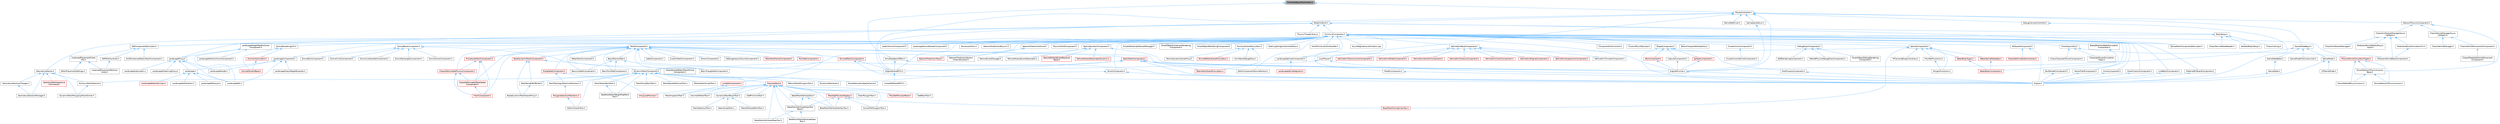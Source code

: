digraph "ForceFeedbackParameters.h"
{
 // INTERACTIVE_SVG=YES
 // LATEX_PDF_SIZE
  bgcolor="transparent";
  edge [fontname=Helvetica,fontsize=10,labelfontname=Helvetica,labelfontsize=10];
  node [fontname=Helvetica,fontsize=10,shape=box,height=0.2,width=0.4];
  Node1 [id="Node000001",label="ForceFeedbackParameters.h",height=0.2,width=0.4,color="gray40", fillcolor="grey60", style="filled", fontcolor="black",tooltip=" "];
  Node1 -> Node2 [id="edge1_Node000001_Node000002",dir="back",color="steelblue1",style="solid",tooltip=" "];
  Node2 [id="Node000002",label="ForceFeedbackEffect.h",height=0.2,width=0.4,color="grey40", fillcolor="white", style="filled",URL="$d8/d28/ForceFeedbackEffect_8h.html",tooltip=" "];
  Node2 -> Node3 [id="edge2_Node000002_Node000003",dir="back",color="steelblue1",style="solid",tooltip=" "];
  Node3 [id="Node000003",label="Engine.h",height=0.2,width=0.4,color="grey40", fillcolor="white", style="filled",URL="$d1/d34/Public_2Engine_8h.html",tooltip=" "];
  Node2 -> Node4 [id="edge3_Node000002_Node000004",dir="back",color="steelblue1",style="solid",tooltip=" "];
  Node4 [id="Node000004",label="EngineSharedPCH.h",height=0.2,width=0.4,color="grey40", fillcolor="white", style="filled",URL="$dc/dbb/EngineSharedPCH_8h.html",tooltip=" "];
  Node4 -> Node5 [id="edge4_Node000004_Node000005",dir="back",color="steelblue1",style="solid",tooltip=" "];
  Node5 [id="Node000005",label="UnrealEdSharedPCH.h",height=0.2,width=0.4,color="grey40", fillcolor="white", style="filled",URL="$d1/de6/UnrealEdSharedPCH_8h.html",tooltip=" "];
  Node1 -> Node6 [id="edge5_Node000001_Node000006",dir="back",color="steelblue1",style="solid",tooltip=" "];
  Node6 [id="Node000006",label="PlayerController.h",height=0.2,width=0.4,color="grey40", fillcolor="white", style="filled",URL="$db/db4/PlayerController_8h.html",tooltip=" "];
  Node6 -> Node7 [id="edge6_Node000006_Node000007",dir="back",color="steelblue1",style="solid",tooltip=" "];
  Node7 [id="Node000007",label="BodyInstance.h",height=0.2,width=0.4,color="grey40", fillcolor="white", style="filled",URL="$d3/d42/BodyInstance_8h.html",tooltip=" "];
  Node7 -> Node8 [id="edge7_Node000007_Node000008",dir="back",color="steelblue1",style="solid",tooltip=" "];
  Node8 [id="Node000008",label="BodySetup.h",height=0.2,width=0.4,color="grey40", fillcolor="white", style="filled",URL="$d8/d7b/BodySetup_8h.html",tooltip=" "];
  Node8 -> Node9 [id="edge8_Node000008_Node000009",dir="back",color="steelblue1",style="solid",tooltip=" "];
  Node9 [id="Node000009",label="ChaosCooking.h",height=0.2,width=0.4,color="grey40", fillcolor="white", style="filled",URL="$de/d88/ChaosCooking_8h.html",tooltip=" "];
  Node8 -> Node10 [id="edge9_Node000008_Node000010",dir="back",color="steelblue1",style="solid",tooltip=" "];
  Node10 [id="Node000010",label="ChaosDerivedDataReader.h",height=0.2,width=0.4,color="grey40", fillcolor="white", style="filled",URL="$de/d70/ChaosDerivedDataReader_8h.html",tooltip=" "];
  Node8 -> Node11 [id="edge10_Node000008_Node000011",dir="back",color="steelblue1",style="solid",tooltip=" "];
  Node11 [id="Node000011",label="DynamicMeshComponent.h",height=0.2,width=0.4,color="grey40", fillcolor="white", style="filled",URL="$d8/d66/DynamicMeshComponent_8h.html",tooltip=" "];
  Node11 -> Node12 [id="edge11_Node000011_Node000012",dir="back",color="steelblue1",style="solid",tooltip=" "];
  Node12 [id="Node000012",label="DataflowEditorWeightMapPaint\lTool.h",height=0.2,width=0.4,color="grey40", fillcolor="white", style="filled",URL="$db/d46/DataflowEditorWeightMapPaintTool_8h.html",tooltip=" "];
  Node11 -> Node13 [id="edge12_Node000011_Node000013",dir="back",color="steelblue1",style="solid",tooltip=" "];
  Node13 [id="Node000013",label="DeformMeshPolygonsTool.h",height=0.2,width=0.4,color="grey40", fillcolor="white", style="filled",URL="$db/d72/DeformMeshPolygonsTool_8h.html",tooltip=" "];
  Node11 -> Node14 [id="edge13_Node000011_Node000014",dir="back",color="steelblue1",style="solid",tooltip=" "];
  Node14 [id="Node000014",label="DynamicMeshActor.h",height=0.2,width=0.4,color="grey40", fillcolor="white", style="filled",URL="$d1/d71/DynamicMeshActor_8h.html",tooltip=" "];
  Node11 -> Node15 [id="edge14_Node000011_Node000015",dir="back",color="steelblue1",style="solid",tooltip=" "];
  Node15 [id="Node000015",label="DynamicMeshBrushTool.h",height=0.2,width=0.4,color="grey40", fillcolor="white", style="filled",URL="$da/d04/DynamicMeshBrushTool_8h.html",tooltip=" "];
  Node15 -> Node16 [id="edge15_Node000015_Node000016",dir="back",color="steelblue1",style="solid",tooltip=" "];
  Node16 [id="Node000016",label="MeshAttributePaintTool.h",height=0.2,width=0.4,color="grey40", fillcolor="white", style="filled",URL="$d3/d29/MeshAttributePaintTool_8h.html",tooltip=" "];
  Node15 -> Node17 [id="edge16_Node000015_Node000017",dir="back",color="steelblue1",style="solid",tooltip=" "];
  Node17 [id="Node000017",label="MeshSelectionTool.h",height=0.2,width=0.4,color="grey40", fillcolor="white", style="filled",URL="$d8/d80/MeshSelectionTool_8h.html",tooltip=" "];
  Node15 -> Node18 [id="edge17_Node000015_Node000018",dir="back",color="steelblue1",style="solid",tooltip=" "];
  Node18 [id="Node000018",label="SeamSculptTool.h",height=0.2,width=0.4,color="grey40", fillcolor="white", style="filled",URL="$d1/d31/SeamSculptTool_8h.html",tooltip=" "];
  Node11 -> Node19 [id="edge18_Node000011_Node000019",dir="back",color="steelblue1",style="solid",tooltip=" "];
  Node19 [id="Node000019",label="DynamicMeshSelector.h",height=0.2,width=0.4,color="grey40", fillcolor="white", style="filled",URL="$dc/d01/DynamicMeshSelector_8h.html",tooltip=" "];
  Node19 -> Node20 [id="edge19_Node000019_Node000020",dir="back",color="steelblue1",style="solid",tooltip=" "];
  Node20 [id="Node000020",label="DynamicMeshPolygroupTransformer.h",height=0.2,width=0.4,color="grey40", fillcolor="white", style="filled",URL="$dc/db2/DynamicMeshPolygroupTransformer_8h.html",tooltip=" "];
  Node11 -> Node21 [id="edge20_Node000011_Node000021",dir="back",color="steelblue1",style="solid",tooltip=" "];
  Node21 [id="Node000021",label="EditUVIslandsTool.h",height=0.2,width=0.4,color="grey40", fillcolor="white", style="filled",URL="$d0/de4/EditUVIslandsTool_8h.html",tooltip=" "];
  Node11 -> Node22 [id="edge21_Node000011_Node000022",dir="back",color="steelblue1",style="solid",tooltip=" "];
  Node22 [id="Node000022",label="MeshGroupPaintTool.h",height=0.2,width=0.4,color="grey40", fillcolor="white", style="filled",URL="$dd/d04/MeshGroupPaintTool_8h.html",tooltip=" "];
  Node11 -> Node23 [id="edge22_Node000011_Node000023",dir="back",color="steelblue1",style="solid",tooltip=" "];
  Node23 [id="Node000023",label="MeshRenderBufferSet.h",height=0.2,width=0.4,color="grey40", fillcolor="white", style="filled",URL="$de/dc2/MeshRenderBufferSet_8h.html",tooltip=" "];
  Node23 -> Node24 [id="edge23_Node000023_Node000024",dir="back",color="steelblue1",style="solid",tooltip=" "];
  Node24 [id="Node000024",label="BaseDynamicMeshSceneProxy.h",height=0.2,width=0.4,color="grey40", fillcolor="white", style="filled",URL="$d2/dee/BaseDynamicMeshSceneProxy_8h.html",tooltip=" "];
  Node11 -> Node25 [id="edge24_Node000011_Node000025",dir="back",color="steelblue1",style="solid",tooltip=" "];
  Node25 [id="Node000025",label="MeshSpaceDeformerTool.h",height=0.2,width=0.4,color="grey40", fillcolor="white", style="filled",URL="$d7/dc8/MeshSpaceDeformerTool_8h.html",tooltip=" "];
  Node11 -> Node26 [id="edge25_Node000011_Node000026",dir="back",color="steelblue1",style="solid",tooltip=" "];
  Node26 [id="Node000026",label="MeshTopologySelectionMechanic.h",height=0.2,width=0.4,color="grey40", fillcolor="white", style="filled",URL="$d5/d15/MeshTopologySelectionMechanic_8h.html",tooltip=" "];
  Node26 -> Node27 [id="edge26_Node000026_Node000027",dir="back",color="steelblue1",style="solid",tooltip=" "];
  Node27 [id="Node000027",label="PolygonSelectionMechanic.h",height=0.2,width=0.4,color="red", fillcolor="#FFF0F0", style="filled",URL="$da/dff/PolygonSelectionMechanic_8h.html",tooltip=" "];
  Node27 -> Node21 [id="edge27_Node000027_Node000021",dir="back",color="steelblue1",style="solid",tooltip=" "];
  Node11 -> Node29 [id="edge28_Node000011_Node000029",dir="back",color="steelblue1",style="solid",tooltip=" "];
  Node29 [id="Node000029",label="MeshVertexPaintTool.h",height=0.2,width=0.4,color="grey40", fillcolor="white", style="filled",URL="$db/d74/MeshVertexPaintTool_8h.html",tooltip=" "];
  Node29 -> Node12 [id="edge29_Node000029_Node000012",dir="back",color="steelblue1",style="solid",tooltip=" "];
  Node11 -> Node30 [id="edge30_Node000011_Node000030",dir="back",color="steelblue1",style="solid",tooltip=" "];
  Node30 [id="Node000030",label="MeshVertexSculptTool.h",height=0.2,width=0.4,color="grey40", fillcolor="white", style="filled",URL="$dc/da6/MeshVertexSculptTool_8h.html",tooltip=" "];
  Node11 -> Node31 [id="edge31_Node000011_Node000031",dir="back",color="steelblue1",style="solid",tooltip=" "];
  Node31 [id="Node000031",label="PreviewMesh.h",height=0.2,width=0.4,color="red", fillcolor="#FFF0F0", style="filled",URL="$d6/d30/PreviewMesh_8h.html",tooltip=" "];
  Node31 -> Node32 [id="edge32_Node000031_Node000032",dir="back",color="steelblue1",style="solid",tooltip=" "];
  Node32 [id="Node000032",label="AddPatchTool.h",height=0.2,width=0.4,color="grey40", fillcolor="white", style="filled",URL="$d5/deb/AddPatchTool_8h.html",tooltip=" "];
  Node31 -> Node33 [id="edge33_Node000031_Node000033",dir="back",color="steelblue1",style="solid",tooltip=" "];
  Node33 [id="Node000033",label="AddPrimitiveTool.h",height=0.2,width=0.4,color="grey40", fillcolor="white", style="filled",URL="$d5/dbf/AddPrimitiveTool_8h.html",tooltip=" "];
  Node31 -> Node34 [id="edge34_Node000031_Node000034",dir="back",color="steelblue1",style="solid",tooltip=" "];
  Node34 [id="Node000034",label="BakeMeshAttributeMapsTool.h",height=0.2,width=0.4,color="grey40", fillcolor="white", style="filled",URL="$d8/d14/BakeMeshAttributeMapsTool_8h.html",tooltip=" "];
  Node31 -> Node35 [id="edge35_Node000031_Node000035",dir="back",color="steelblue1",style="solid",tooltip=" "];
  Node35 [id="Node000035",label="BakeMeshAttributeMapsTool\lBase.h",height=0.2,width=0.4,color="grey40", fillcolor="white", style="filled",URL="$dc/d68/BakeMeshAttributeMapsToolBase_8h.html",tooltip=" "];
  Node35 -> Node34 [id="edge36_Node000035_Node000034",dir="back",color="steelblue1",style="solid",tooltip=" "];
  Node35 -> Node36 [id="edge37_Node000035_Node000036",dir="back",color="steelblue1",style="solid",tooltip=" "];
  Node36 [id="Node000036",label="BakeMultiMeshAttributeMaps\lTool.h",height=0.2,width=0.4,color="grey40", fillcolor="white", style="filled",URL="$d7/d65/BakeMultiMeshAttributeMapsTool_8h.html",tooltip=" "];
  Node31 -> Node37 [id="edge38_Node000031_Node000037",dir="back",color="steelblue1",style="solid",tooltip=" "];
  Node37 [id="Node000037",label="BakeMeshAttributeTool.h",height=0.2,width=0.4,color="grey40", fillcolor="white", style="filled",URL="$d0/d82/BakeMeshAttributeTool_8h.html",tooltip=" "];
  Node37 -> Node35 [id="edge39_Node000037_Node000035",dir="back",color="steelblue1",style="solid",tooltip=" "];
  Node37 -> Node38 [id="edge40_Node000037_Node000038",dir="back",color="steelblue1",style="solid",tooltip=" "];
  Node38 [id="Node000038",label="BakeMeshAttributeVertexTool.h",height=0.2,width=0.4,color="grey40", fillcolor="white", style="filled",URL="$d6/d76/BakeMeshAttributeVertexTool_8h.html",tooltip=" "];
  Node31 -> Node38 [id="edge41_Node000031_Node000038",dir="back",color="steelblue1",style="solid",tooltip=" "];
  Node31 -> Node36 [id="edge42_Node000031_Node000036",dir="back",color="steelblue1",style="solid",tooltip=" "];
  Node31 -> Node39 [id="edge43_Node000031_Node000039",dir="back",color="steelblue1",style="solid",tooltip=" "];
  Node39 [id="Node000039",label="ConvertToPolygonsTool.h",height=0.2,width=0.4,color="grey40", fillcolor="white", style="filled",URL="$d7/d5a/ConvertToPolygonsTool_8h.html",tooltip=" "];
  Node31 -> Node40 [id="edge44_Node000031_Node000040",dir="back",color="steelblue1",style="solid",tooltip=" "];
  Node40 [id="Node000040",label="DrawPolygonTool.h",height=0.2,width=0.4,color="grey40", fillcolor="white", style="filled",URL="$d0/d15/DrawPolygonTool_8h.html",tooltip=" "];
  Node31 -> Node15 [id="edge45_Node000031_Node000015",dir="back",color="steelblue1",style="solid",tooltip=" "];
  Node31 -> Node41 [id="edge46_Node000031_Node000041",dir="back",color="steelblue1",style="solid",tooltip=" "];
  Node41 [id="Node000041",label="MeshInspectorTool.h",height=0.2,width=0.4,color="grey40", fillcolor="white", style="filled",URL="$de/da1/MeshInspectorTool_8h.html",tooltip=" "];
  Node31 -> Node42 [id="edge47_Node000031_Node000042",dir="back",color="steelblue1",style="solid",tooltip=" "];
  Node42 [id="Node000042",label="MeshOpPreviewHelpers.h",height=0.2,width=0.4,color="red", fillcolor="#FFF0F0", style="filled",URL="$de/d33/MeshOpPreviewHelpers_8h.html",tooltip=" "];
  Node42 -> Node35 [id="edge48_Node000042_Node000035",dir="back",color="steelblue1",style="solid",tooltip=" "];
  Node42 -> Node38 [id="edge49_Node000042_Node000038",dir="back",color="steelblue1",style="solid",tooltip=" "];
  Node42 -> Node53 [id="edge50_Node000042_Node000053",dir="back",color="steelblue1",style="solid",tooltip=" "];
  Node53 [id="Node000053",label="BaseMeshFromSplinesTool.h",height=0.2,width=0.4,color="red", fillcolor="#FFF0F0", style="filled",URL="$da/d31/BaseMeshFromSplinesTool_8h.html",tooltip=" "];
  Node42 -> Node39 [id="edge51_Node000042_Node000039",dir="back",color="steelblue1",style="solid",tooltip=" "];
  Node31 -> Node77 [id="edge52_Node000031_Node000077",dir="back",color="steelblue1",style="solid",tooltip=" "];
  Node77 [id="Node000077",label="PolyEditPreviewMesh.h",height=0.2,width=0.4,color="red", fillcolor="#FFF0F0", style="filled",URL="$d2/de8/PolyEditPreviewMesh_8h.html",tooltip=" "];
  Node31 -> Node79 [id="edge53_Node000031_Node000079",dir="back",color="steelblue1",style="solid",tooltip=" "];
  Node79 [id="Node000079",label="UVLayoutPreview.h",height=0.2,width=0.4,color="red", fillcolor="#FFF0F0", style="filled",URL="$dd/d16/UVLayoutPreview_8h.html",tooltip=" "];
  Node31 -> Node82 [id="edge54_Node000031_Node000082",dir="back",color="steelblue1",style="solid",tooltip=" "];
  Node82 [id="Node000082",label="VolumeToMeshTool.h",height=0.2,width=0.4,color="grey40", fillcolor="white", style="filled",URL="$de/d64/VolumeToMeshTool_8h.html",tooltip=" "];
  Node11 -> Node83 [id="edge55_Node000011_Node000083",dir="back",color="steelblue1",style="solid",tooltip=" "];
  Node83 [id="Node000083",label="SceneGeometrySpatialCache.h",height=0.2,width=0.4,color="grey40", fillcolor="white", style="filled",URL="$d6/d6f/SceneGeometrySpatialCache_8h.html",tooltip=" "];
  Node8 -> Node84 [id="edge56_Node000008_Node000084",dir="back",color="steelblue1",style="solid",tooltip=" "];
  Node84 [id="Node000084",label="SkeletalBodySetup.h",height=0.2,width=0.4,color="grey40", fillcolor="white", style="filled",URL="$dc/dbc/SkeletalBodySetup_8h.html",tooltip=" "];
  Node7 -> Node4 [id="edge57_Node000007_Node000004",dir="back",color="steelblue1",style="solid",tooltip=" "];
  Node7 -> Node85 [id="edge58_Node000007_Node000085",dir="back",color="steelblue1",style="solid",tooltip=" "];
  Node85 [id="Node000085",label="ISMComponentDescriptor.h",height=0.2,width=0.4,color="grey40", fillcolor="white", style="filled",URL="$dd/d82/ISMComponentDescriptor_8h.html",tooltip=" "];
  Node85 -> Node86 [id="edge59_Node000085_Node000086",dir="back",color="steelblue1",style="solid",tooltip=" "];
  Node86 [id="Node000086",label="HLODInstancedStaticMeshComponent.h",height=0.2,width=0.4,color="grey40", fillcolor="white", style="filled",URL="$dd/d88/HLODInstancedStaticMeshComponent_8h.html",tooltip=" "];
  Node85 -> Node87 [id="edge60_Node000085_Node000087",dir="back",color="steelblue1",style="solid",tooltip=" "];
  Node87 [id="Node000087",label="ISMPartitionActor.h",height=0.2,width=0.4,color="grey40", fillcolor="white", style="filled",URL="$d8/dac/ISMPartitionActor_8h.html",tooltip=" "];
  Node87 -> Node88 [id="edge61_Node000087_Node000088",dir="back",color="steelblue1",style="solid",tooltip=" "];
  Node88 [id="Node000088",label="InstancedPlacementPartition\lActor.h",height=0.2,width=0.4,color="grey40", fillcolor="white", style="filled",URL="$dd/d43/InstancedPlacementPartitionActor_8h.html",tooltip=" "];
  Node85 -> Node89 [id="edge62_Node000085_Node000089",dir="back",color="steelblue1",style="solid",tooltip=" "];
  Node89 [id="Node000089",label="InstancedPlacementClient\lInfo.h",height=0.2,width=0.4,color="grey40", fillcolor="white", style="filled",URL="$d0/d12/InstancedPlacementClientInfo_8h.html",tooltip=" "];
  Node89 -> Node90 [id="edge63_Node000089_Node000090",dir="back",color="steelblue1",style="solid",tooltip=" "];
  Node90 [id="Node000090",label="EditorPlacementSettings.h",height=0.2,width=0.4,color="grey40", fillcolor="white", style="filled",URL="$dd/daf/EditorPlacementSettings_8h.html",tooltip=" "];
  Node89 -> Node88 [id="edge64_Node000089_Node000088",dir="back",color="steelblue1",style="solid",tooltip=" "];
  Node7 -> Node91 [id="edge65_Node000007_Node000091",dir="back",color="steelblue1",style="solid",tooltip=" "];
  Node91 [id="Node000091",label="LandscapeProxy.h",height=0.2,width=0.4,color="grey40", fillcolor="white", style="filled",URL="$db/dae/LandscapeProxy_8h.html",tooltip=" "];
  Node91 -> Node92 [id="edge66_Node000091_Node000092",dir="back",color="steelblue1",style="solid",tooltip=" "];
  Node92 [id="Node000092",label="Landscape.h",height=0.2,width=0.4,color="grey40", fillcolor="white", style="filled",URL="$d5/dd6/Landscape_8h.html",tooltip=" "];
  Node92 -> Node93 [id="edge67_Node000092_Node000093",dir="back",color="steelblue1",style="solid",tooltip=" "];
  Node93 [id="Node000093",label="LandscapeEdit.h",height=0.2,width=0.4,color="grey40", fillcolor="white", style="filled",URL="$df/d61/LandscapeEdit_8h.html",tooltip=" "];
  Node92 -> Node94 [id="edge68_Node000092_Node000094",dir="back",color="steelblue1",style="solid",tooltip=" "];
  Node94 [id="Node000094",label="LandscapeEditLayer.h",height=0.2,width=0.4,color="grey40", fillcolor="white", style="filled",URL="$d2/d34/LandscapeEditLayer_8h.html",tooltip=" "];
  Node92 -> Node95 [id="edge69_Node000092_Node000095",dir="back",color="steelblue1",style="solid",tooltip=" "];
  Node95 [id="Node000095",label="LandscapeEditorServices.h",height=0.2,width=0.4,color="red", fillcolor="#FFF0F0", style="filled",URL="$d0/de9/LandscapeEditorServices_8h.html",tooltip=" "];
  Node92 -> Node97 [id="edge70_Node000092_Node000097",dir="back",color="steelblue1",style="solid",tooltip=" "];
  Node97 [id="Node000097",label="LandscapeNotification.h",height=0.2,width=0.4,color="grey40", fillcolor="white", style="filled",URL="$d7/de3/LandscapeNotification_8h.html",tooltip=" "];
  Node91 -> Node93 [id="edge71_Node000091_Node000093",dir="back",color="steelblue1",style="solid",tooltip=" "];
  Node91 -> Node98 [id="edge72_Node000091_Node000098",dir="back",color="steelblue1",style="solid",tooltip=" "];
  Node98 [id="Node000098",label="LandscapeRender.h",height=0.2,width=0.4,color="grey40", fillcolor="white", style="filled",URL="$df/d67/LandscapeRender_8h.html",tooltip=" "];
  Node91 -> Node99 [id="edge73_Node000091_Node000099",dir="back",color="steelblue1",style="solid",tooltip=" "];
  Node99 [id="Node000099",label="LandscapeStreamingProxy.h",height=0.2,width=0.4,color="grey40", fillcolor="white", style="filled",URL="$de/d5a/LandscapeStreamingProxy_8h.html",tooltip=" "];
  Node91 -> Node100 [id="edge74_Node000091_Node000100",dir="back",color="steelblue1",style="solid",tooltip=" "];
  Node100 [id="Node000100",label="LandscapeSubsystem.h",height=0.2,width=0.4,color="grey40", fillcolor="white", style="filled",URL="$d7/ddd/LandscapeSubsystem_8h.html",tooltip=" "];
  Node7 -> Node101 [id="edge75_Node000007_Node000101",dir="back",color="steelblue1",style="solid",tooltip=" "];
  Node101 [id="Node000101",label="PhysicsThreadLibrary.h",height=0.2,width=0.4,color="grey40", fillcolor="white", style="filled",URL="$dd/df6/PhysicsThreadLibrary_8h.html",tooltip=" "];
  Node7 -> Node102 [id="edge76_Node000007_Node000102",dir="back",color="steelblue1",style="solid",tooltip=" "];
  Node102 [id="Node000102",label="PrimitiveComponent.h",height=0.2,width=0.4,color="grey40", fillcolor="white", style="filled",URL="$df/d9f/PrimitiveComponent_8h.html",tooltip=" "];
  Node102 -> Node103 [id="edge77_Node000102_Node000103",dir="back",color="steelblue1",style="solid",tooltip=" "];
  Node103 [id="Node000103",label="ActorPrimitiveColorHandler.h",height=0.2,width=0.4,color="grey40", fillcolor="white", style="filled",URL="$d4/d72/ActorPrimitiveColorHandler_8h.html",tooltip=" "];
  Node102 -> Node104 [id="edge78_Node000102_Node000104",dir="back",color="steelblue1",style="solid",tooltip=" "];
  Node104 [id="Node000104",label="ArrowComponent.h",height=0.2,width=0.4,color="grey40", fillcolor="white", style="filled",URL="$db/d35/ArrowComponent_8h.html",tooltip=" "];
  Node104 -> Node3 [id="edge79_Node000104_Node000003",dir="back",color="steelblue1",style="solid",tooltip=" "];
  Node102 -> Node105 [id="edge80_Node000102_Node000105",dir="back",color="steelblue1",style="solid",tooltip=" "];
  Node105 [id="Node000105",label="AsyncRegisterLevelContext.cpp",height=0.2,width=0.4,color="grey40", fillcolor="white", style="filled",URL="$da/df8/AsyncRegisterLevelContext_8cpp.html",tooltip=" "];
  Node102 -> Node106 [id="edge81_Node000102_Node000106",dir="back",color="steelblue1",style="solid",tooltip=" "];
  Node106 [id="Node000106",label="BakedShallowWaterSimulation\lComponent.h",height=0.2,width=0.4,color="grey40", fillcolor="white", style="filled",URL="$d4/dbc/BakedShallowWaterSimulationComponent_8h.html",tooltip=" "];
  Node106 -> Node107 [id="edge82_Node000106_Node000107",dir="back",color="steelblue1",style="solid",tooltip=" "];
  Node107 [id="Node000107",label="WaterBodyComponent.h",height=0.2,width=0.4,color="red", fillcolor="#FFF0F0", style="filled",URL="$db/d59/WaterBodyComponent_8h.html",tooltip=" "];
  Node102 -> Node120 [id="edge83_Node000102_Node000120",dir="back",color="steelblue1",style="solid",tooltip=" "];
  Node120 [id="Node000120",label="BillboardComponent.h",height=0.2,width=0.4,color="grey40", fillcolor="white", style="filled",URL="$db/d72/BillboardComponent_8h.html",tooltip=" "];
  Node120 -> Node121 [id="edge84_Node000120_Node000121",dir="back",color="steelblue1",style="solid",tooltip=" "];
  Node121 [id="Node000121",label="ChaosDeformableSolverActor.h",height=0.2,width=0.4,color="red", fillcolor="#FFF0F0", style="filled",URL="$d2/de9/ChaosDeformableSolverActor_8h.html",tooltip=" "];
  Node120 -> Node3 [id="edge85_Node000120_Node000003",dir="back",color="steelblue1",style="solid",tooltip=" "];
  Node102 -> Node125 [id="edge86_Node000102_Node000125",dir="back",color="steelblue1",style="solid",tooltip=" "];
  Node125 [id="Node000125",label="BrushComponent.h",height=0.2,width=0.4,color="grey40", fillcolor="white", style="filled",URL="$d0/d9c/BrushComponent_8h.html",tooltip=" "];
  Node125 -> Node3 [id="edge87_Node000125_Node000003",dir="back",color="steelblue1",style="solid",tooltip=" "];
  Node125 -> Node83 [id="edge88_Node000125_Node000083",dir="back",color="steelblue1",style="solid",tooltip=" "];
  Node102 -> Node126 [id="edge89_Node000102_Node000126",dir="back",color="steelblue1",style="solid",tooltip=" "];
  Node126 [id="Node000126",label="ClusterUnionComponent.h",height=0.2,width=0.4,color="grey40", fillcolor="white", style="filled",URL="$d0/d16/ClusterUnionComponent_8h.html",tooltip=" "];
  Node126 -> Node127 [id="edge90_Node000126_Node000127",dir="back",color="steelblue1",style="solid",tooltip=" "];
  Node127 [id="Node000127",label="ClusterUnionVehicleComponent.h",height=0.2,width=0.4,color="grey40", fillcolor="white", style="filled",URL="$dd/deb/ClusterUnionVehicleComponent_8h.html",tooltip=" "];
  Node102 -> Node128 [id="edge91_Node000102_Node000128",dir="back",color="steelblue1",style="solid",tooltip=" "];
  Node128 [id="Node000128",label="ComponentCollisionUtil.h",height=0.2,width=0.4,color="grey40", fillcolor="white", style="filled",URL="$d9/d1c/ComponentCollisionUtil_8h.html",tooltip=" "];
  Node102 -> Node129 [id="edge92_Node000102_Node000129",dir="back",color="steelblue1",style="solid",tooltip=" "];
  Node129 [id="Node000129",label="CustomPhysXPayload.h",height=0.2,width=0.4,color="grey40", fillcolor="white", style="filled",URL="$d3/d90/CustomPhysXPayload_8h.html",tooltip=" "];
  Node102 -> Node130 [id="edge93_Node000102_Node000130",dir="back",color="steelblue1",style="solid",tooltip=" "];
  Node130 [id="Node000130",label="DebugDrawComponent.h",height=0.2,width=0.4,color="grey40", fillcolor="white", style="filled",URL="$d9/dae/DebugDrawComponent_8h.html",tooltip=" "];
  Node130 -> Node131 [id="edge94_Node000130_Node000131",dir="back",color="steelblue1",style="solid",tooltip=" "];
  Node131 [id="Node000131",label="EQSRenderingComponent.h",height=0.2,width=0.4,color="grey40", fillcolor="white", style="filled",URL="$df/d63/EQSRenderingComponent_8h.html",tooltip=" "];
  Node130 -> Node132 [id="edge95_Node000130_Node000132",dir="back",color="steelblue1",style="solid",tooltip=" "];
  Node132 [id="Node000132",label="PathedPhysicsDebugDrawComponent.h",height=0.2,width=0.4,color="grey40", fillcolor="white", style="filled",URL="$d9/dd8/PathedPhysicsDebugDrawComponent_8h.html",tooltip=" "];
  Node130 -> Node133 [id="edge96_Node000130_Node000133",dir="back",color="steelblue1",style="solid",tooltip=" "];
  Node133 [id="Node000133",label="SmartObjectDebugRendering\lComponent.h",height=0.2,width=0.4,color="grey40", fillcolor="white", style="filled",URL="$d2/db9/SmartObjectDebugRenderingComponent_8h.html",tooltip=" "];
  Node102 -> Node134 [id="edge97_Node000102_Node000134",dir="back",color="steelblue1",style="solid",tooltip=" "];
  Node134 [id="Node000134",label="DrawFrustumComponent.h",height=0.2,width=0.4,color="grey40", fillcolor="white", style="filled",URL="$db/d24/DrawFrustumComponent_8h.html",tooltip=" "];
  Node134 -> Node3 [id="edge98_Node000134_Node000003",dir="back",color="steelblue1",style="solid",tooltip=" "];
  Node102 -> Node135 [id="edge99_Node000102_Node000135",dir="back",color="steelblue1",style="solid",tooltip=" "];
  Node135 [id="Node000135",label="EditorComponentSourceFactory.h",height=0.2,width=0.4,color="grey40", fillcolor="white", style="filled",URL="$d4/d35/EditorComponentSourceFactory_8h.html",tooltip=" "];
  Node102 -> Node136 [id="edge100_Node000102_Node000136",dir="back",color="steelblue1",style="solid",tooltip=" "];
  Node136 [id="Node000136",label="EditorViewportSelectability.h",height=0.2,width=0.4,color="grey40", fillcolor="white", style="filled",URL="$d0/da6/EditorViewportSelectability_8h.html",tooltip=" "];
  Node102 -> Node137 [id="edge101_Node000102_Node000137",dir="back",color="steelblue1",style="solid",tooltip=" "];
  Node137 [id="Node000137",label="EngineMinimal.h",height=0.2,width=0.4,color="grey40", fillcolor="white", style="filled",URL="$d0/d2c/EngineMinimal_8h.html",tooltip=" "];
  Node137 -> Node3 [id="edge102_Node000137_Node000003",dir="back",color="steelblue1",style="solid",tooltip=" "];
  Node102 -> Node4 [id="edge103_Node000102_Node000004",dir="back",color="steelblue1",style="solid",tooltip=" "];
  Node102 -> Node138 [id="edge104_Node000102_Node000138",dir="back",color="steelblue1",style="solid",tooltip=" "];
  Node138 [id="Node000138",label="FloorQueryUtils.h",height=0.2,width=0.4,color="grey40", fillcolor="white", style="filled",URL="$df/d2a/FloorQueryUtils_8h.html",tooltip=" "];
  Node138 -> Node139 [id="edge105_Node000138_Node000139",dir="back",color="steelblue1",style="solid",tooltip=" "];
  Node139 [id="Node000139",label="ChaosCharacterMoverComponent.h",height=0.2,width=0.4,color="grey40", fillcolor="white", style="filled",URL="$d5/dd2/ChaosCharacterMoverComponent_8h.html",tooltip=" "];
  Node138 -> Node140 [id="edge106_Node000138_Node000140",dir="back",color="steelblue1",style="solid",tooltip=" "];
  Node140 [id="Node000140",label="CharacterMoverSimulation\lTypes.h",height=0.2,width=0.4,color="grey40", fillcolor="white", style="filled",URL="$df/dcc/CharacterMoverSimulationTypes_8h.html",tooltip=" "];
  Node138 -> Node141 [id="edge107_Node000138_Node000141",dir="back",color="steelblue1",style="solid",tooltip=" "];
  Node141 [id="Node000141",label="PhysicsMoverSimulationTypes.h",height=0.2,width=0.4,color="red", fillcolor="#FFF0F0", style="filled",URL="$d1/d2f/PhysicsMoverSimulationTypes_8h.html",tooltip=" "];
  Node141 -> Node142 [id="edge108_Node000141_Node000142",dir="back",color="steelblue1",style="solid",tooltip=" "];
  Node142 [id="Node000142",label="MoverNetworkPhysicsLiaison.h",height=0.2,width=0.4,color="grey40", fillcolor="white", style="filled",URL="$d7/d6a/MoverNetworkPhysicsLiaison_8h.html",tooltip=" "];
  Node141 -> Node143 [id="edge109_Node000141_Node000143",dir="back",color="steelblue1",style="solid",tooltip=" "];
  Node143 [id="Node000143",label="MoverNetworkPhysicsLiaison\lBase.h",height=0.2,width=0.4,color="grey40", fillcolor="white", style="filled",URL="$d6/d54/MoverNetworkPhysicsLiaisonBase_8h.html",tooltip=" "];
  Node143 -> Node142 [id="edge110_Node000143_Node000142",dir="back",color="steelblue1",style="solid",tooltip=" "];
  Node143 -> Node144 [id="edge111_Node000143_Node000144",dir="back",color="steelblue1",style="solid",tooltip=" "];
  Node144 [id="Node000144",label="MoverPathedPhysicsLiaison.h",height=0.2,width=0.4,color="grey40", fillcolor="white", style="filled",URL="$d8/d2d/MoverPathedPhysicsLiaison_8h.html",tooltip=" "];
  Node141 -> Node144 [id="edge112_Node000141_Node000144",dir="back",color="steelblue1",style="solid",tooltip=" "];
  Node102 -> Node151 [id="edge113_Node000102_Node000151",dir="back",color="steelblue1",style="solid",tooltip=" "];
  Node151 [id="Node000151",label="GeometrySelector.h",height=0.2,width=0.4,color="grey40", fillcolor="white", style="filled",URL="$d5/d67/GeometrySelector_8h.html",tooltip=" "];
  Node151 -> Node20 [id="edge114_Node000151_Node000020",dir="back",color="steelblue1",style="solid",tooltip=" "];
  Node151 -> Node19 [id="edge115_Node000151_Node000019",dir="back",color="steelblue1",style="solid",tooltip=" "];
  Node151 -> Node152 [id="edge116_Node000151_Node000152",dir="back",color="steelblue1",style="solid",tooltip=" "];
  Node152 [id="Node000152",label="GeometrySelectionChanges.h",height=0.2,width=0.4,color="grey40", fillcolor="white", style="filled",URL="$d2/d21/GeometrySelectionChanges_8h.html",tooltip=" "];
  Node152 -> Node153 [id="edge117_Node000152_Node000153",dir="back",color="steelblue1",style="solid",tooltip=" "];
  Node153 [id="Node000153",label="GeometrySelectionManager.h",height=0.2,width=0.4,color="grey40", fillcolor="white", style="filled",URL="$d9/d43/GeometrySelectionManager_8h.html",tooltip=" "];
  Node151 -> Node153 [id="edge118_Node000151_Node000153",dir="back",color="steelblue1",style="solid",tooltip=" "];
  Node151 -> Node154 [id="edge119_Node000151_Node000154",dir="back",color="steelblue1",style="solid",tooltip=" "];
  Node154 [id="Node000154",label="SelectionEditInteractive\lCommand.h",height=0.2,width=0.4,color="red", fillcolor="#FFF0F0", style="filled",URL="$d8/db5/SelectionEditInteractiveCommand_8h.html",tooltip=" "];
  Node102 -> Node159 [id="edge120_Node000102_Node000159",dir="back",color="steelblue1",style="solid",tooltip=" "];
  Node159 [id="Node000159",label="GizmoBaseComponent.h",height=0.2,width=0.4,color="grey40", fillcolor="white", style="filled",URL="$db/dfd/GizmoBaseComponent_8h.html",tooltip=" "];
  Node159 -> Node160 [id="edge121_Node000159_Node000160",dir="back",color="steelblue1",style="solid",tooltip=" "];
  Node160 [id="Node000160",label="GizmoArrowComponent.h",height=0.2,width=0.4,color="grey40", fillcolor="white", style="filled",URL="$d9/df9/GizmoArrowComponent_8h.html",tooltip=" "];
  Node159 -> Node161 [id="edge122_Node000159_Node000161",dir="back",color="steelblue1",style="solid",tooltip=" "];
  Node161 [id="Node000161",label="GizmoBoxComponent.h",height=0.2,width=0.4,color="grey40", fillcolor="white", style="filled",URL="$d4/d84/GizmoBoxComponent_8h.html",tooltip=" "];
  Node159 -> Node162 [id="edge123_Node000159_Node000162",dir="back",color="steelblue1",style="solid",tooltip=" "];
  Node162 [id="Node000162",label="GizmoCircleComponent.h",height=0.2,width=0.4,color="grey40", fillcolor="white", style="filled",URL="$d3/d78/GizmoCircleComponent_8h.html",tooltip=" "];
  Node159 -> Node163 [id="edge124_Node000159_Node000163",dir="back",color="steelblue1",style="solid",tooltip=" "];
  Node163 [id="Node000163",label="GizmoLineHandleComponent.h",height=0.2,width=0.4,color="grey40", fillcolor="white", style="filled",URL="$d3/d98/GizmoLineHandleComponent_8h.html",tooltip=" "];
  Node159 -> Node164 [id="edge125_Node000159_Node000164",dir="back",color="steelblue1",style="solid",tooltip=" "];
  Node164 [id="Node000164",label="GizmoRectangleComponent.h",height=0.2,width=0.4,color="grey40", fillcolor="white", style="filled",URL="$d9/ded/GizmoRectangleComponent_8h.html",tooltip=" "];
  Node159 -> Node165 [id="edge126_Node000159_Node000165",dir="back",color="steelblue1",style="solid",tooltip=" "];
  Node165 [id="Node000165",label="ViewAdjustedStaticMeshGizmo\lComponent.h",height=0.2,width=0.4,color="grey40", fillcolor="white", style="filled",URL="$d3/d99/ViewAdjustedStaticMeshGizmoComponent_8h.html",tooltip=" "];
  Node102 -> Node166 [id="edge127_Node000102_Node000166",dir="back",color="steelblue1",style="solid",tooltip=" "];
  Node166 [id="Node000166",label="GizmoRenderingUtil.h",height=0.2,width=0.4,color="grey40", fillcolor="white", style="filled",URL="$d0/d40/GizmoRenderingUtil_8h.html",tooltip=" "];
  Node166 -> Node167 [id="edge128_Node000166_Node000167",dir="back",color="steelblue1",style="solid",tooltip=" "];
  Node167 [id="Node000167",label="GizmoElementBase.h",height=0.2,width=0.4,color="red", fillcolor="#FFF0F0", style="filled",URL="$d5/d19/GizmoElementBase_8h.html",tooltip=" "];
  Node166 -> Node183 [id="edge129_Node000166_Node000183",dir="back",color="steelblue1",style="solid",tooltip=" "];
  Node183 [id="Node000183",label="GizmoViewContext.h",height=0.2,width=0.4,color="red", fillcolor="#FFF0F0", style="filled",URL="$dd/d1a/GizmoViewContext_8h.html",tooltip=" "];
  Node183 -> Node167 [id="edge130_Node000183_Node000167",dir="back",color="steelblue1",style="solid",tooltip=" "];
  Node102 -> Node85 [id="edge131_Node000102_Node000085",dir="back",color="steelblue1",style="solid",tooltip=" "];
  Node102 -> Node185 [id="edge132_Node000102_Node000185",dir="back",color="steelblue1",style="solid",tooltip=" "];
  Node185 [id="Node000185",label="LakeCollisionComponent.h",height=0.2,width=0.4,color="grey40", fillcolor="white", style="filled",URL="$d6/d05/LakeCollisionComponent_8h.html",tooltip=" "];
  Node102 -> Node186 [id="edge133_Node000102_Node000186",dir="back",color="steelblue1",style="solid",tooltip=" "];
  Node186 [id="Node000186",label="LandscapeComponent.h",height=0.2,width=0.4,color="grey40", fillcolor="white", style="filled",URL="$d4/dba/LandscapeComponent_8h.html",tooltip=" "];
  Node186 -> Node92 [id="edge134_Node000186_Node000092",dir="back",color="steelblue1",style="solid",tooltip=" "];
  Node186 -> Node93 [id="edge135_Node000186_Node000093",dir="back",color="steelblue1",style="solid",tooltip=" "];
  Node186 -> Node187 [id="edge136_Node000186_Node000187",dir="back",color="steelblue1",style="solid",tooltip=" "];
  Node187 [id="Node000187",label="LandscapeGrassWeightExporter.h",height=0.2,width=0.4,color="grey40", fillcolor="white", style="filled",URL="$de/d64/LandscapeGrassWeightExporter_8h.html",tooltip=" "];
  Node186 -> Node98 [id="edge137_Node000186_Node000098",dir="back",color="steelblue1",style="solid",tooltip=" "];
  Node102 -> Node188 [id="edge138_Node000102_Node000188",dir="back",color="steelblue1",style="solid",tooltip=" "];
  Node188 [id="Node000188",label="LandscapeGizmoRenderComponent.h",height=0.2,width=0.4,color="grey40", fillcolor="white", style="filled",URL="$d0/d84/LandscapeGizmoRenderComponent_8h.html",tooltip=" "];
  Node102 -> Node189 [id="edge139_Node000102_Node000189",dir="back",color="steelblue1",style="solid",tooltip=" "];
  Node189 [id="Node000189",label="LandscapeHeightfieldCollision\lComponent.h",height=0.2,width=0.4,color="grey40", fillcolor="white", style="filled",URL="$d2/d06/LandscapeHeightfieldCollisionComponent_8h.html",tooltip=" "];
  Node189 -> Node93 [id="edge140_Node000189_Node000093",dir="back",color="steelblue1",style="solid",tooltip=" "];
  Node189 -> Node190 [id="edge141_Node000189_Node000190",dir="back",color="steelblue1",style="solid",tooltip=" "];
  Node190 [id="Node000190",label="LandscapeMeshCollisionComponent.h",height=0.2,width=0.4,color="grey40", fillcolor="white", style="filled",URL="$d0/dab/LandscapeMeshCollisionComponent_8h.html",tooltip=" "];
  Node189 -> Node91 [id="edge142_Node000189_Node000091",dir="back",color="steelblue1",style="solid",tooltip=" "];
  Node102 -> Node191 [id="edge143_Node000102_Node000191",dir="back",color="steelblue1",style="solid",tooltip=" "];
  Node191 [id="Node000191",label="LandscapeSplinesComponent.h",height=0.2,width=0.4,color="grey40", fillcolor="white", style="filled",URL="$d4/d7e/LandscapeSplinesComponent_8h.html",tooltip=" "];
  Node191 -> Node192 [id="edge144_Node000191_Node000192",dir="back",color="steelblue1",style="solid",tooltip=" "];
  Node192 [id="Node000192",label="LandscapeSplineSegment.h",height=0.2,width=0.4,color="red", fillcolor="#FFF0F0", style="filled",URL="$d4/d8d/LandscapeSplineSegment_8h.html",tooltip=" "];
  Node102 -> Node194 [id="edge145_Node000102_Node000194",dir="back",color="steelblue1",style="solid",tooltip=" "];
  Node194 [id="Node000194",label="LineBatchComponent.h",height=0.2,width=0.4,color="grey40", fillcolor="white", style="filled",URL="$d4/dd8/LineBatchComponent_8h.html",tooltip=" "];
  Node194 -> Node3 [id="edge146_Node000194_Node000003",dir="back",color="steelblue1",style="solid",tooltip=" "];
  Node102 -> Node195 [id="edge147_Node000102_Node000195",dir="back",color="steelblue1",style="solid",tooltip=" "];
  Node195 [id="Node000195",label="MaterialBillboardComponent.h",height=0.2,width=0.4,color="grey40", fillcolor="white", style="filled",URL="$d0/d98/MaterialBillboardComponent_8h.html",tooltip=" "];
  Node195 -> Node3 [id="edge148_Node000195_Node000003",dir="back",color="steelblue1",style="solid",tooltip=" "];
  Node102 -> Node196 [id="edge149_Node000102_Node000196",dir="back",color="steelblue1",style="solid",tooltip=" "];
  Node196 [id="Node000196",label="MeshComponent.h",height=0.2,width=0.4,color="grey40", fillcolor="white", style="filled",URL="$dd/d57/MeshComponent_8h.html",tooltip=" "];
  Node196 -> Node197 [id="edge150_Node000196_Node000197",dir="back",color="steelblue1",style="solid",tooltip=" "];
  Node197 [id="Node000197",label="BaseDynamicMeshComponent.h",height=0.2,width=0.4,color="red", fillcolor="#FFF0F0", style="filled",URL="$d3/df4/BaseDynamicMeshComponent_8h.html",tooltip=" "];
  Node197 -> Node24 [id="edge151_Node000197_Node000024",dir="back",color="steelblue1",style="solid",tooltip=" "];
  Node197 -> Node11 [id="edge152_Node000197_Node000011",dir="back",color="steelblue1",style="solid",tooltip=" "];
  Node197 -> Node23 [id="edge153_Node000197_Node000023",dir="back",color="steelblue1",style="solid",tooltip=" "];
  Node196 -> Node215 [id="edge154_Node000196_Node000215",dir="back",color="steelblue1",style="solid",tooltip=" "];
  Node215 [id="Node000215",label="BasicElementSet.h",height=0.2,width=0.4,color="grey40", fillcolor="white", style="filled",URL="$de/d31/BasicElementSet_8h.html",tooltip=" "];
  Node215 -> Node216 [id="edge155_Node000215_Node000216",dir="back",color="steelblue1",style="solid",tooltip=" "];
  Node216 [id="Node000216",label="BasicLineSetComponent.h",height=0.2,width=0.4,color="grey40", fillcolor="white", style="filled",URL="$da/d78/BasicLineSetComponent_8h.html",tooltip=" "];
  Node215 -> Node217 [id="edge156_Node000215_Node000217",dir="back",color="steelblue1",style="solid",tooltip=" "];
  Node217 [id="Node000217",label="BasicPointSetComponent.h",height=0.2,width=0.4,color="grey40", fillcolor="white", style="filled",URL="$d4/d5f/BasicPointSetComponent_8h.html",tooltip=" "];
  Node215 -> Node218 [id="edge157_Node000215_Node000218",dir="back",color="steelblue1",style="solid",tooltip=" "];
  Node218 [id="Node000218",label="BasicTriangleSetComponent.h",height=0.2,width=0.4,color="grey40", fillcolor="white", style="filled",URL="$d0/d56/BasicTriangleSetComponent_8h.html",tooltip=" "];
  Node196 -> Node216 [id="edge158_Node000196_Node000216",dir="back",color="steelblue1",style="solid",tooltip=" "];
  Node196 -> Node217 [id="edge159_Node000196_Node000217",dir="back",color="steelblue1",style="solid",tooltip=" "];
  Node196 -> Node218 [id="edge160_Node000196_Node000218",dir="back",color="steelblue1",style="solid",tooltip=" "];
  Node196 -> Node219 [id="edge161_Node000196_Node000219",dir="back",color="steelblue1",style="solid",tooltip=" "];
  Node219 [id="Node000219",label="CableComponent.h",height=0.2,width=0.4,color="grey40", fillcolor="white", style="filled",URL="$d4/dd5/CableComponent_8h.html",tooltip=" "];
  Node196 -> Node220 [id="edge162_Node000196_Node000220",dir="back",color="steelblue1",style="solid",tooltip=" "];
  Node220 [id="Node000220",label="ChaosDeformablePhysicsComponent.h",height=0.2,width=0.4,color="red", fillcolor="#FFF0F0", style="filled",URL="$d3/da9/ChaosDeformablePhysicsComponent_8h.html",tooltip=" "];
  Node220 -> Node224 [id="edge163_Node000220_Node000224",dir="back",color="steelblue1",style="solid",tooltip=" "];
  Node224 [id="Node000224",label="ChaosDeformableTetrahedral\lComponent.h",height=0.2,width=0.4,color="red", fillcolor="#FFF0F0", style="filled",URL="$d3/db3/ChaosDeformableTetrahedralComponent_8h.html",tooltip=" "];
  Node224 -> Node226 [id="edge164_Node000224_Node000226",dir="back",color="steelblue1",style="solid",tooltip=" "];
  Node226 [id="Node000226",label="FleshComponent.h",height=0.2,width=0.4,color="red", fillcolor="#FFF0F0", style="filled",URL="$d0/d29/FleshComponent_8h.html",tooltip=" "];
  Node220 -> Node226 [id="edge165_Node000220_Node000226",dir="back",color="steelblue1",style="solid",tooltip=" "];
  Node196 -> Node224 [id="edge166_Node000196_Node000224",dir="back",color="steelblue1",style="solid",tooltip=" "];
  Node196 -> Node228 [id="edge167_Node000196_Node000228",dir="back",color="steelblue1",style="solid",tooltip=" "];
  Node228 [id="Node000228",label="CustomMeshComponent.h",height=0.2,width=0.4,color="grey40", fillcolor="white", style="filled",URL="$de/d34/CustomMeshComponent_8h.html",tooltip=" "];
  Node196 -> Node137 [id="edge168_Node000196_Node000137",dir="back",color="steelblue1",style="solid",tooltip=" "];
  Node196 -> Node4 [id="edge169_Node000196_Node000004",dir="back",color="steelblue1",style="solid",tooltip=" "];
  Node196 -> Node226 [id="edge170_Node000196_Node000226",dir="back",color="steelblue1",style="solid",tooltip=" "];
  Node196 -> Node229 [id="edge171_Node000196_Node000229",dir="back",color="steelblue1",style="solid",tooltip=" "];
  Node229 [id="Node000229",label="GroomComponent.h",height=0.2,width=0.4,color="grey40", fillcolor="white", style="filled",URL="$de/d2e/GroomComponent_8h.html",tooltip=" "];
  Node196 -> Node230 [id="edge172_Node000196_Node000230",dir="back",color="steelblue1",style="solid",tooltip=" "];
  Node230 [id="Node000230",label="HeterogeneousVolumeComponent.h",height=0.2,width=0.4,color="grey40", fillcolor="white", style="filled",URL="$d6/daf/HeterogeneousVolumeComponent_8h.html",tooltip=" "];
  Node196 -> Node231 [id="edge173_Node000196_Node000231",dir="back",color="steelblue1",style="solid",tooltip=" "];
  Node231 [id="Node000231",label="LineSetComponent.h",height=0.2,width=0.4,color="red", fillcolor="#FFF0F0", style="filled",URL="$d7/d6b/LineSetComponent_8h.html",tooltip=" "];
  Node231 -> Node41 [id="edge174_Node000231_Node000041",dir="back",color="steelblue1",style="solid",tooltip=" "];
  Node231 -> Node82 [id="edge175_Node000231_Node000082",dir="back",color="steelblue1",style="solid",tooltip=" "];
  Node196 -> Node234 [id="edge176_Node000196_Node000234",dir="back",color="steelblue1",style="solid",tooltip=" "];
  Node234 [id="Node000234",label="MeshWireframeComponent.h",height=0.2,width=0.4,color="red", fillcolor="#FFF0F0", style="filled",URL="$d7/d66/MeshWireframeComponent_8h.html",tooltip=" "];
  Node196 -> Node235 [id="edge177_Node000196_Node000235",dir="back",color="steelblue1",style="solid",tooltip=" "];
  Node235 [id="Node000235",label="PointSetComponent.h",height=0.2,width=0.4,color="red", fillcolor="#FFF0F0", style="filled",URL="$d8/d54/PointSetComponent_8h.html",tooltip=" "];
  Node196 -> Node236 [id="edge178_Node000196_Node000236",dir="back",color="steelblue1",style="solid",tooltip=" "];
  Node236 [id="Node000236",label="ProceduralMeshComponent.h",height=0.2,width=0.4,color="red", fillcolor="#FFF0F0", style="filled",URL="$d5/d29/ProceduralMeshComponent_8h.html",tooltip=" "];
  Node236 -> Node220 [id="edge179_Node000236_Node000220",dir="back",color="steelblue1",style="solid",tooltip=" "];
  Node236 -> Node224 [id="edge180_Node000236_Node000224",dir="back",color="steelblue1",style="solid",tooltip=" "];
  Node236 -> Node226 [id="edge181_Node000236_Node000226",dir="back",color="steelblue1",style="solid",tooltip=" "];
  Node196 -> Node238 [id="edge182_Node000196_Node000238",dir="back",color="steelblue1",style="solid",tooltip=" "];
  Node238 [id="Node000238",label="SkinnedMeshComponent.h",height=0.2,width=0.4,color="red", fillcolor="#FFF0F0", style="filled",URL="$da/d62/SkinnedMeshComponent_8h.html",tooltip=" "];
  Node238 -> Node3 [id="edge183_Node000238_Node000003",dir="back",color="steelblue1",style="solid",tooltip=" "];
  Node238 -> Node4 [id="edge184_Node000238_Node000004",dir="back",color="steelblue1",style="solid",tooltip=" "];
  Node196 -> Node315 [id="edge185_Node000196_Node000315",dir="back",color="steelblue1",style="solid",tooltip=" "];
  Node315 [id="Node000315",label="StaticMeshComponent.h",height=0.2,width=0.4,color="red", fillcolor="#FFF0F0", style="filled",URL="$da/daf/StaticMeshComponent_8h.html",tooltip=" "];
  Node315 -> Node135 [id="edge186_Node000315_Node000135",dir="back",color="steelblue1",style="solid",tooltip=" "];
  Node315 -> Node3 [id="edge187_Node000315_Node000003",dir="back",color="steelblue1",style="solid",tooltip=" "];
  Node315 -> Node137 [id="edge188_Node000315_Node000137",dir="back",color="steelblue1",style="solid",tooltip=" "];
  Node315 -> Node4 [id="edge189_Node000315_Node000004",dir="back",color="steelblue1",style="solid",tooltip=" "];
  Node315 -> Node369 [id="edge190_Node000315_Node000369",dir="back",color="steelblue1",style="solid",tooltip=" "];
  Node369 [id="Node000369",label="StaticMeshSceneProxyDesc.h",height=0.2,width=0.4,color="red", fillcolor="#FFF0F0", style="filled",URL="$d0/d31/StaticMeshSceneProxyDesc_8h.html",tooltip=" "];
  Node315 -> Node165 [id="edge191_Node000315_Node000165",dir="back",color="steelblue1",style="solid",tooltip=" "];
  Node196 -> Node371 [id="edge192_Node000196_Node000371",dir="back",color="steelblue1",style="solid",tooltip=" "];
  Node371 [id="Node000371",label="TriangleSetComponent.h",height=0.2,width=0.4,color="red", fillcolor="#FFF0F0", style="filled",URL="$d0/d95/TriangleSetComponent_8h.html",tooltip=" "];
  Node371 -> Node26 [id="edge193_Node000371_Node000026",dir="back",color="steelblue1",style="solid",tooltip=" "];
  Node371 -> Node79 [id="edge194_Node000371_Node000079",dir="back",color="steelblue1",style="solid",tooltip=" "];
  Node196 -> Node372 [id="edge195_Node000196_Node000372",dir="back",color="steelblue1",style="solid",tooltip=" "];
  Node372 [id="Node000372",label="WaterMeshComponent.h",height=0.2,width=0.4,color="grey40", fillcolor="white", style="filled",URL="$d0/dd9/WaterMeshComponent_8h.html",tooltip=" "];
  Node102 -> Node373 [id="edge196_Node000102_Node000373",dir="back",color="steelblue1",style="solid",tooltip=" "];
  Node373 [id="Node000373",label="ModelComponent.h",height=0.2,width=0.4,color="grey40", fillcolor="white", style="filled",URL="$d9/d34/ModelComponent_8h.html",tooltip=" "];
  Node373 -> Node3 [id="edge197_Node000373_Node000003",dir="back",color="steelblue1",style="solid",tooltip=" "];
  Node102 -> Node374 [id="edge198_Node000102_Node000374",dir="back",color="steelblue1",style="solid",tooltip=" "];
  Node374 [id="Node000374",label="ModularVehicleBaseComponent.h",height=0.2,width=0.4,color="grey40", fillcolor="white", style="filled",URL="$d3/dc7/ModularVehicleBaseComponent_8h.html",tooltip=" "];
  Node102 -> Node375 [id="edge199_Node000102_Node000375",dir="back",color="steelblue1",style="solid",tooltip=" "];
  Node375 [id="Node000375",label="MovementUtils.h",height=0.2,width=0.4,color="grey40", fillcolor="white", style="filled",URL="$d0/d54/MovementUtils_8h.html",tooltip=" "];
  Node102 -> Node376 [id="edge200_Node000102_Node000376",dir="back",color="steelblue1",style="solid",tooltip=" "];
  Node376 [id="Node000376",label="NetworkPredictionDriver.h",height=0.2,width=0.4,color="grey40", fillcolor="white", style="filled",URL="$d4/db2/NetworkPredictionDriver_8h.html",tooltip=" "];
  Node376 -> Node377 [id="edge201_Node000376_Node000377",dir="back",color="steelblue1",style="solid",tooltip=" "];
  Node377 [id="Node000377",label="NetworkPredictionGeneric\lKinematicActor.h",height=0.2,width=0.4,color="grey40", fillcolor="white", style="filled",URL="$db/d93/NetworkPredictionGenericKinematicActor_8h.html",tooltip=" "];
  Node376 -> Node378 [id="edge202_Node000376_Node000378",dir="back",color="steelblue1",style="solid",tooltip=" "];
  Node378 [id="Node000378",label="NetworkPredictionTrace.h",height=0.2,width=0.4,color="red", fillcolor="#FFF0F0", style="filled",URL="$d6/d68/NetworkPredictionTrace_8h.html",tooltip=" "];
  Node102 -> Node383 [id="edge203_Node000102_Node000383",dir="back",color="steelblue1",style="solid",tooltip=" "];
  Node383 [id="Node000383",label="NetworkPredictionPhysics.h",height=0.2,width=0.4,color="grey40", fillcolor="white", style="filled",URL="$d8/dee/NetworkPredictionPhysics_8h.html",tooltip=" "];
  Node102 -> Node384 [id="edge204_Node000102_Node000384",dir="back",color="steelblue1",style="solid",tooltip=" "];
  Node384 [id="Node000384",label="ParticleSystemComponent.h",height=0.2,width=0.4,color="grey40", fillcolor="white", style="filled",URL="$d4/d17/ParticleSystemComponent_8h.html",tooltip=" "];
  Node384 -> Node137 [id="edge205_Node000384_Node000137",dir="back",color="steelblue1",style="solid",tooltip=" "];
  Node384 -> Node385 [id="edge206_Node000384_Node000385",dir="back",color="steelblue1",style="solid",tooltip=" "];
  Node385 [id="Node000385",label="ParticleEventManager.h",height=0.2,width=0.4,color="grey40", fillcolor="white", style="filled",URL="$dc/df9/ParticleEventManager_8h.html",tooltip=" "];
  Node384 -> Node386 [id="edge207_Node000384_Node000386",dir="back",color="steelblue1",style="solid",tooltip=" "];
  Node386 [id="Node000386",label="ParticleModuleEventGenerator.h",height=0.2,width=0.4,color="grey40", fillcolor="white", style="filled",URL="$dd/df1/ParticleModuleEventGenerator_8h.html",tooltip=" "];
  Node384 -> Node387 [id="edge208_Node000384_Node000387",dir="back",color="steelblue1",style="solid",tooltip=" "];
  Node387 [id="Node000387",label="ParticleModuleEventReceiver\lBase.h",height=0.2,width=0.4,color="red", fillcolor="#FFF0F0", style="filled",URL="$d2/d65/ParticleModuleEventReceiverBase_8h.html",tooltip=" "];
  Node384 -> Node390 [id="edge209_Node000384_Node000390",dir="back",color="steelblue1",style="solid",tooltip=" "];
  Node390 [id="Node000390",label="ParticleModuleParameterDynamic.h",height=0.2,width=0.4,color="red", fillcolor="#FFF0F0", style="filled",URL="$d3/d04/ParticleModuleParameterDynamic_8h.html",tooltip=" "];
  Node102 -> Node392 [id="edge210_Node000102_Node000392",dir="back",color="steelblue1",style="solid",tooltip=" "];
  Node392 [id="Node000392",label="PhysicsFieldComponent.h",height=0.2,width=0.4,color="grey40", fillcolor="white", style="filled",URL="$dd/d76/PhysicsFieldComponent_8h.html",tooltip=" "];
  Node102 -> Node393 [id="edge211_Node000102_Node000393",dir="back",color="steelblue1",style="solid",tooltip=" "];
  Node393 [id="Node000393",label="PrimitiveSceneProxyDesc.h",height=0.2,width=0.4,color="grey40", fillcolor="white", style="filled",URL="$d8/d20/PrimitiveSceneProxyDesc_8h.html",tooltip=" "];
  Node393 -> Node394 [id="edge212_Node000393_Node000394",dir="back",color="steelblue1",style="solid",tooltip=" "];
  Node394 [id="Node000394",label="AnimNextDebugDraw.h",height=0.2,width=0.4,color="grey40", fillcolor="white", style="filled",URL="$dd/de1/AnimNextDebugDraw_8h.html",tooltip=" "];
  Node393 -> Node395 [id="edge213_Node000393_Node000395",dir="back",color="steelblue1",style="solid",tooltip=" "];
  Node395 [id="Node000395",label="ParticleSystemSceneProxy.h",height=0.2,width=0.4,color="grey40", fillcolor="white", style="filled",URL="$dd/d25/ParticleSystemSceneProxy_8h.html",tooltip=" "];
  Node393 -> Node396 [id="edge214_Node000393_Node000396",dir="back",color="steelblue1",style="solid",tooltip=" "];
  Node396 [id="Node000396",label="SkinnedMeshSceneProxyDesc.h",height=0.2,width=0.4,color="red", fillcolor="#FFF0F0", style="filled",URL="$dd/d6b/SkinnedMeshSceneProxyDesc_8h.html",tooltip=" "];
  Node393 -> Node369 [id="edge215_Node000393_Node000369",dir="back",color="steelblue1",style="solid",tooltip=" "];
  Node102 -> Node398 [id="edge216_Node000102_Node000398",dir="back",color="steelblue1",style="solid",tooltip=" "];
  Node398 [id="Node000398",label="ShapeComponent.h",height=0.2,width=0.4,color="grey40", fillcolor="white", style="filled",URL="$d4/d4b/ShapeComponent_8h.html",tooltip=" "];
  Node398 -> Node399 [id="edge217_Node000398_Node000399",dir="back",color="steelblue1",style="solid",tooltip=" "];
  Node399 [id="Node000399",label="BoxComponent.h",height=0.2,width=0.4,color="red", fillcolor="#FFF0F0", style="filled",URL="$d5/de1/BoxComponent_8h.html",tooltip=" "];
  Node399 -> Node137 [id="edge218_Node000399_Node000137",dir="back",color="steelblue1",style="solid",tooltip=" "];
  Node398 -> Node402 [id="edge219_Node000398_Node000402",dir="back",color="steelblue1",style="solid",tooltip=" "];
  Node402 [id="Node000402",label="CapsuleComponent.h",height=0.2,width=0.4,color="grey40", fillcolor="white", style="filled",URL="$db/def/CapsuleComponent_8h.html",tooltip=" "];
  Node402 -> Node137 [id="edge220_Node000402_Node000137",dir="back",color="steelblue1",style="solid",tooltip=" "];
  Node398 -> Node3 [id="edge221_Node000398_Node000003",dir="back",color="steelblue1",style="solid",tooltip=" "];
  Node398 -> Node403 [id="edge222_Node000398_Node000403",dir="back",color="steelblue1",style="solid",tooltip=" "];
  Node403 [id="Node000403",label="PostProcessComponent.h",height=0.2,width=0.4,color="grey40", fillcolor="white", style="filled",URL="$d7/db2/PostProcessComponent_8h.html",tooltip=" "];
  Node403 -> Node3 [id="edge223_Node000403_Node000003",dir="back",color="steelblue1",style="solid",tooltip=" "];
  Node398 -> Node404 [id="edge224_Node000398_Node000404",dir="back",color="steelblue1",style="solid",tooltip=" "];
  Node404 [id="Node000404",label="SphereComponent.h",height=0.2,width=0.4,color="red", fillcolor="#FFF0F0", style="filled",URL="$d0/da6/SphereComponent_8h.html",tooltip=" "];
  Node404 -> Node137 [id="edge225_Node000404_Node000137",dir="back",color="steelblue1",style="solid",tooltip=" "];
  Node102 -> Node406 [id="edge226_Node000102_Node000406",dir="back",color="steelblue1",style="solid",tooltip=" "];
  Node406 [id="Node000406",label="SimpleStreamableAssetManager.h",height=0.2,width=0.4,color="grey40", fillcolor="white", style="filled",URL="$df/d02/SimpleStreamableAssetManager_8h.html",tooltip=" "];
  Node102 -> Node407 [id="edge227_Node000102_Node000407",dir="back",color="steelblue1",style="solid",tooltip=" "];
  Node407 [id="Node000407",label="SmartObjectContainerRendering\lComponent.h",height=0.2,width=0.4,color="grey40", fillcolor="white", style="filled",URL="$d8/d15/SmartObjectContainerRenderingComponent_8h.html",tooltip=" "];
  Node102 -> Node408 [id="edge228_Node000102_Node000408",dir="back",color="steelblue1",style="solid",tooltip=" "];
  Node408 [id="Node000408",label="SmartObjectRenderingComponent.h",height=0.2,width=0.4,color="grey40", fillcolor="white", style="filled",URL="$da/d17/SmartObjectRenderingComponent_8h.html",tooltip=" "];
  Node102 -> Node409 [id="edge229_Node000102_Node000409",dir="back",color="steelblue1",style="solid",tooltip=" "];
  Node409 [id="Node000409",label="SplineComponent.h",height=0.2,width=0.4,color="grey40", fillcolor="white", style="filled",URL="$d3/d00/SplineComponent_8h.html",tooltip=" "];
  Node409 -> Node53 [id="edge230_Node000409_Node000053",dir="back",color="steelblue1",style="solid",tooltip=" "];
  Node409 -> Node191 [id="edge231_Node000409_Node000191",dir="back",color="steelblue1",style="solid",tooltip=" "];
  Node409 -> Node410 [id="edge232_Node000409_Node000410",dir="back",color="steelblue1",style="solid",tooltip=" "];
  Node410 [id="Node000410",label="PolyPathFunctions.h",height=0.2,width=0.4,color="grey40", fillcolor="white", style="filled",URL="$d6/d49/PolyPathFunctions_8h.html",tooltip=" "];
  Node410 -> Node411 [id="edge233_Node000410_Node000411",dir="back",color="steelblue1",style="solid",tooltip=" "];
  Node411 [id="Node000411",label="PolygonFunctions.h",height=0.2,width=0.4,color="grey40", fillcolor="white", style="filled",URL="$de/d54/PolygonFunctions_8h.html",tooltip=" "];
  Node409 -> Node411 [id="edge234_Node000409_Node000411",dir="back",color="steelblue1",style="solid",tooltip=" "];
  Node409 -> Node412 [id="edge235_Node000409_Node000412",dir="back",color="steelblue1",style="solid",tooltip=" "];
  Node412 [id="Node000412",label="VPCameraBlueprintLibrary.h",height=0.2,width=0.4,color="grey40", fillcolor="white", style="filled",URL="$dc/dae/VPCameraBlueprintLibrary_8h.html",tooltip=" "];
  Node409 -> Node413 [id="edge236_Node000409_Node000413",dir="back",color="steelblue1",style="solid",tooltip=" "];
  Node413 [id="Node000413",label="WaterBodyTypes.h",height=0.2,width=0.4,color="red", fillcolor="#FFF0F0", style="filled",URL="$d6/d20/WaterBodyTypes_8h.html",tooltip=" "];
  Node413 -> Node107 [id="edge237_Node000413_Node000107",dir="back",color="steelblue1",style="solid",tooltip=" "];
  Node409 -> Node418 [id="edge238_Node000409_Node000418",dir="back",color="steelblue1",style="solid",tooltip=" "];
  Node418 [id="Node000418",label="WaterSplineMetadata.h",height=0.2,width=0.4,color="red", fillcolor="#FFF0F0", style="filled",URL="$d5/dd8/WaterSplineMetadata_8h.html",tooltip=" "];
  Node418 -> Node107 [id="edge239_Node000418_Node000107",dir="back",color="steelblue1",style="solid",tooltip=" "];
  Node102 -> Node420 [id="edge240_Node000102_Node000420",dir="back",color="steelblue1",style="solid",tooltip=" "];
  Node420 [id="Node000420",label="SplineMeshComponentDescriptor.h",height=0.2,width=0.4,color="grey40", fillcolor="white", style="filled",URL="$d1/d6f/SplineMeshComponentDescriptor_8h.html",tooltip=" "];
  Node102 -> Node421 [id="edge241_Node000102_Node000421",dir="back",color="steelblue1",style="solid",tooltip=" "];
  Node421 [id="Node000421",label="StaticLightingSystemInterface.h",height=0.2,width=0.4,color="grey40", fillcolor="white", style="filled",URL="$da/d21/StaticLightingSystemInterface_8h.html",tooltip=" "];
  Node102 -> Node422 [id="edge242_Node000102_Node000422",dir="back",color="steelblue1",style="solid",tooltip=" "];
  Node422 [id="Node000422",label="TextRenderComponent.h",height=0.2,width=0.4,color="grey40", fillcolor="white", style="filled",URL="$dd/d07/TextRenderComponent_8h.html",tooltip=" "];
  Node422 -> Node3 [id="edge243_Node000422_Node000003",dir="back",color="steelblue1",style="solid",tooltip=" "];
  Node102 -> Node423 [id="edge244_Node000102_Node000423",dir="back",color="steelblue1",style="solid",tooltip=" "];
  Node423 [id="Node000423",label="VectorFieldComponent.h",height=0.2,width=0.4,color="grey40", fillcolor="white", style="filled",URL="$d1/d45/VectorFieldComponent_8h.html",tooltip=" "];
  Node423 -> Node3 [id="edge245_Node000423_Node000003",dir="back",color="steelblue1",style="solid",tooltip=" "];
  Node102 -> Node424 [id="edge246_Node000102_Node000424",dir="back",color="steelblue1",style="solid",tooltip=" "];
  Node424 [id="Node000424",label="VehicleSimBaseComponent.h",height=0.2,width=0.4,color="grey40", fillcolor="white", style="filled",URL="$d3/db2/VehicleSimBaseComponent_8h.html",tooltip=" "];
  Node424 -> Node425 [id="edge247_Node000424_Node000425",dir="back",color="steelblue1",style="solid",tooltip=" "];
  Node425 [id="Node000425",label="VehicleSimAerofoilComponent.h",height=0.2,width=0.4,color="red", fillcolor="#FFF0F0", style="filled",URL="$d9/d69/VehicleSimAerofoilComponent_8h.html",tooltip=" "];
  Node424 -> Node427 [id="edge248_Node000424_Node000427",dir="back",color="steelblue1",style="solid",tooltip=" "];
  Node427 [id="Node000427",label="VehicleSimChassisComponent.h",height=0.2,width=0.4,color="red", fillcolor="#FFF0F0", style="filled",URL="$d1/d46/VehicleSimChassisComponent_8h.html",tooltip=" "];
  Node424 -> Node428 [id="edge249_Node000424_Node000428",dir="back",color="steelblue1",style="solid",tooltip=" "];
  Node428 [id="Node000428",label="VehicleSimClutchComponent.h",height=0.2,width=0.4,color="red", fillcolor="#FFF0F0", style="filled",URL="$da/d66/VehicleSimClutchComponent_8h.html",tooltip=" "];
  Node424 -> Node429 [id="edge250_Node000424_Node000429",dir="back",color="steelblue1",style="solid",tooltip=" "];
  Node429 [id="Node000429",label="VehicleSimEngineComponent.h",height=0.2,width=0.4,color="red", fillcolor="#FFF0F0", style="filled",URL="$de/d60/VehicleSimEngineComponent_8h.html",tooltip=" "];
  Node424 -> Node430 [id="edge251_Node000424_Node000430",dir="back",color="steelblue1",style="solid",tooltip=" "];
  Node430 [id="Node000430",label="VehicleSimSuspensionComponent.h",height=0.2,width=0.4,color="red", fillcolor="#FFF0F0", style="filled",URL="$d8/d4a/VehicleSimSuspensionComponent_8h.html",tooltip=" "];
  Node424 -> Node431 [id="edge252_Node000424_Node000431",dir="back",color="steelblue1",style="solid",tooltip=" "];
  Node431 [id="Node000431",label="VehicleSimThrusterComponent.h",height=0.2,width=0.4,color="grey40", fillcolor="white", style="filled",URL="$db/df8/VehicleSimThrusterComponent_8h.html",tooltip=" "];
  Node424 -> Node432 [id="edge253_Node000424_Node000432",dir="back",color="steelblue1",style="solid",tooltip=" "];
  Node432 [id="Node000432",label="VehicleSimTransmissionComponent.h",height=0.2,width=0.4,color="red", fillcolor="#FFF0F0", style="filled",URL="$d4/d85/VehicleSimTransmissionComponent_8h.html",tooltip=" "];
  Node424 -> Node433 [id="edge254_Node000424_Node000433",dir="back",color="steelblue1",style="solid",tooltip=" "];
  Node433 [id="Node000433",label="VehicleSimWheelComponent.h",height=0.2,width=0.4,color="red", fillcolor="#FFF0F0", style="filled",URL="$dc/d42/VehicleSimWheelComponent_8h.html",tooltip=" "];
  Node7 -> Node420 [id="edge255_Node000007_Node000420",dir="back",color="steelblue1",style="solid",tooltip=" "];
  Node6 -> Node434 [id="edge256_Node000006_Node000434",dir="back",color="steelblue1",style="solid",tooltip=" "];
  Node434 [id="Node000434",label="DebugCameraController.h",height=0.2,width=0.4,color="grey40", fillcolor="white", style="filled",URL="$d1/d9e/DebugCameraController_8h.html",tooltip=" "];
  Node434 -> Node3 [id="edge257_Node000434_Node000003",dir="back",color="steelblue1",style="solid",tooltip=" "];
  Node6 -> Node435 [id="edge258_Node000006_Node000435",dir="back",color="steelblue1",style="solid",tooltip=" "];
  Node435 [id="Node000435",label="DemoNetDriver.h",height=0.2,width=0.4,color="grey40", fillcolor="white", style="filled",URL="$df/df9/DemoNetDriver_8h.html",tooltip=" "];
  Node6 -> Node137 [id="edge259_Node000006_Node000137",dir="back",color="steelblue1",style="solid",tooltip=" "];
  Node6 -> Node4 [id="edge260_Node000006_Node000004",dir="back",color="steelblue1",style="solid",tooltip=" "];
  Node6 -> Node436 [id="edge261_Node000006_Node000436",dir="back",color="steelblue1",style="solid",tooltip=" "];
  Node436 [id="Node000436",label="GameModeBase.h",height=0.2,width=0.4,color="grey40", fillcolor="white", style="filled",URL="$d2/d5b/GameModeBase_8h.html",tooltip=" "];
  Node436 -> Node137 [id="edge262_Node000436_Node000137",dir="back",color="steelblue1",style="solid",tooltip=" "];
  Node436 -> Node437 [id="edge263_Node000436_Node000437",dir="back",color="steelblue1",style="solid",tooltip=" "];
  Node437 [id="Node000437",label="GameMode.h",height=0.2,width=0.4,color="grey40", fillcolor="white", style="filled",URL="$d1/de8/GameMode_8h.html",tooltip=" "];
  Node437 -> Node3 [id="edge264_Node000437_Node000003",dir="back",color="steelblue1",style="solid",tooltip=" "];
  Node437 -> Node438 [id="edge265_Node000437_Node000438",dir="back",color="steelblue1",style="solid",tooltip=" "];
  Node438 [id="Node000438",label="VPGameMode.h",height=0.2,width=0.4,color="grey40", fillcolor="white", style="filled",URL="$d0/d09/VPGameMode_8h.html",tooltip=" "];
  Node436 -> Node439 [id="edge266_Node000436_Node000439",dir="back",color="steelblue1",style="solid",tooltip=" "];
  Node439 [id="Node000439",label="GameModeInfoCustomizer.h",height=0.2,width=0.4,color="grey40", fillcolor="white", style="filled",URL="$d5/df3/GameModeInfoCustomizer_8h.html",tooltip=" "];
  Node436 -> Node440 [id="edge267_Node000436_Node000440",dir="back",color="steelblue1",style="solid",tooltip=" "];
  Node440 [id="Node000440",label="GameStateBase.h",height=0.2,width=0.4,color="grey40", fillcolor="white", style="filled",URL="$dd/db9/GameStateBase_8h.html",tooltip=" "];
  Node440 -> Node441 [id="edge268_Node000440_Node000441",dir="back",color="steelblue1",style="solid",tooltip=" "];
  Node441 [id="Node000441",label="GameState.h",height=0.2,width=0.4,color="grey40", fillcolor="white", style="filled",URL="$dc/db4/GameState_8h.html",tooltip=" "];
  Node441 -> Node3 [id="edge269_Node000441_Node000003",dir="back",color="steelblue1",style="solid",tooltip=" "];
  Node6 -> Node442 [id="edge270_Node000006_Node000442",dir="back",color="steelblue1",style="solid",tooltip=" "];
  Node442 [id="Node000442",label="GameplayStatics.h",height=0.2,width=0.4,color="grey40", fillcolor="white", style="filled",URL="$d9/dc8/GameplayStatics_8h.html",tooltip=" "];
  Node442 -> Node137 [id="edge271_Node000442_Node000137",dir="back",color="steelblue1",style="solid",tooltip=" "];
  Node6 -> Node443 [id="edge272_Node000006_Node000443",dir="back",color="steelblue1",style="solid",tooltip=" "];
  Node443 [id="Node000443",label="LocalPlayer.h",height=0.2,width=0.4,color="grey40", fillcolor="white", style="filled",URL="$d9/d4a/LocalPlayer_8h.html",tooltip=" "];
  Node443 -> Node3 [id="edge273_Node000443_Node000003",dir="back",color="steelblue1",style="solid",tooltip=" "];
  Node443 -> Node4 [id="edge274_Node000443_Node000004",dir="back",color="steelblue1",style="solid",tooltip=" "];
  Node6 -> Node444 [id="edge275_Node000006_Node000444",dir="back",color="steelblue1",style="solid",tooltip=" "];
  Node444 [id="Node000444",label="NetworkPhysicsComponent.h",height=0.2,width=0.4,color="grey40", fillcolor="white", style="filled",URL="$d5/dcb/NetworkPhysicsComponent_8h.html",tooltip=" "];
  Node444 -> Node445 [id="edge276_Node000444_Node000445",dir="back",color="steelblue1",style="solid",tooltip=" "];
  Node445 [id="Node000445",label="ChaosSimModuleManagerAsync\lCallback.h",height=0.2,width=0.4,color="grey40", fillcolor="white", style="filled",URL="$d7/dd0/ChaosSimModuleManagerAsyncCallback_8h.html",tooltip=" "];
  Node445 -> Node446 [id="edge277_Node000445_Node000446",dir="back",color="steelblue1",style="solid",tooltip=" "];
  Node446 [id="Node000446",label="ChaosSimModuleManager.h",height=0.2,width=0.4,color="grey40", fillcolor="white", style="filled",URL="$d7/dd1/ChaosSimModuleManager_8h.html",tooltip=" "];
  Node445 -> Node374 [id="edge278_Node000445_Node000374",dir="back",color="steelblue1",style="solid",tooltip=" "];
  Node445 -> Node447 [id="edge279_Node000445_Node000447",dir="back",color="steelblue1",style="solid",tooltip=" "];
  Node447 [id="Node000447",label="ModularVehicleDefaultAsync\lInput.h",height=0.2,width=0.4,color="grey40", fillcolor="white", style="filled",URL="$d5/df8/ModularVehicleDefaultAsyncInput_8h.html",tooltip=" "];
  Node445 -> Node448 [id="edge280_Node000445_Node000448",dir="back",color="steelblue1",style="solid",tooltip=" "];
  Node448 [id="Node000448",label="ModularVehicleSimulationCU.h",height=0.2,width=0.4,color="grey40", fillcolor="white", style="filled",URL="$d8/d61/ModularVehicleSimulationCU_8h.html",tooltip=" "];
  Node448 -> Node374 [id="edge281_Node000448_Node000374",dir="back",color="steelblue1",style="solid",tooltip=" "];
  Node444 -> Node449 [id="edge282_Node000444_Node000449",dir="back",color="steelblue1",style="solid",tooltip=" "];
  Node449 [id="Node000449",label="ChaosVehicleManagerAsync\lCallback.h",height=0.2,width=0.4,color="grey40", fillcolor="white", style="filled",URL="$d4/dea/ChaosVehicleManagerAsyncCallback_8h.html",tooltip=" "];
  Node449 -> Node450 [id="edge283_Node000449_Node000450",dir="back",color="steelblue1",style="solid",tooltip=" "];
  Node450 [id="Node000450",label="ChaosVehicleManager.h",height=0.2,width=0.4,color="grey40", fillcolor="white", style="filled",URL="$d3/d70/ChaosVehicleManager_8h.html",tooltip=" "];
  Node449 -> Node451 [id="edge284_Node000449_Node000451",dir="back",color="steelblue1",style="solid",tooltip=" "];
  Node451 [id="Node000451",label="ChaosVehicleMovementComponent.h",height=0.2,width=0.4,color="grey40", fillcolor="white", style="filled",URL="$dc/dfc/ChaosVehicleMovementComponent_8h.html",tooltip=" "];
  Node451 -> Node452 [id="edge285_Node000451_Node000452",dir="back",color="steelblue1",style="solid",tooltip=" "];
  Node452 [id="Node000452",label="ChaosWheeledVehicleMovement\lComponent.h",height=0.2,width=0.4,color="grey40", fillcolor="white", style="filled",URL="$dc/d77/ChaosWheeledVehicleMovementComponent_8h.html",tooltip=" "];
  Node444 -> Node143 [id="edge286_Node000444_Node000143",dir="back",color="steelblue1",style="solid",tooltip=" "];
}
